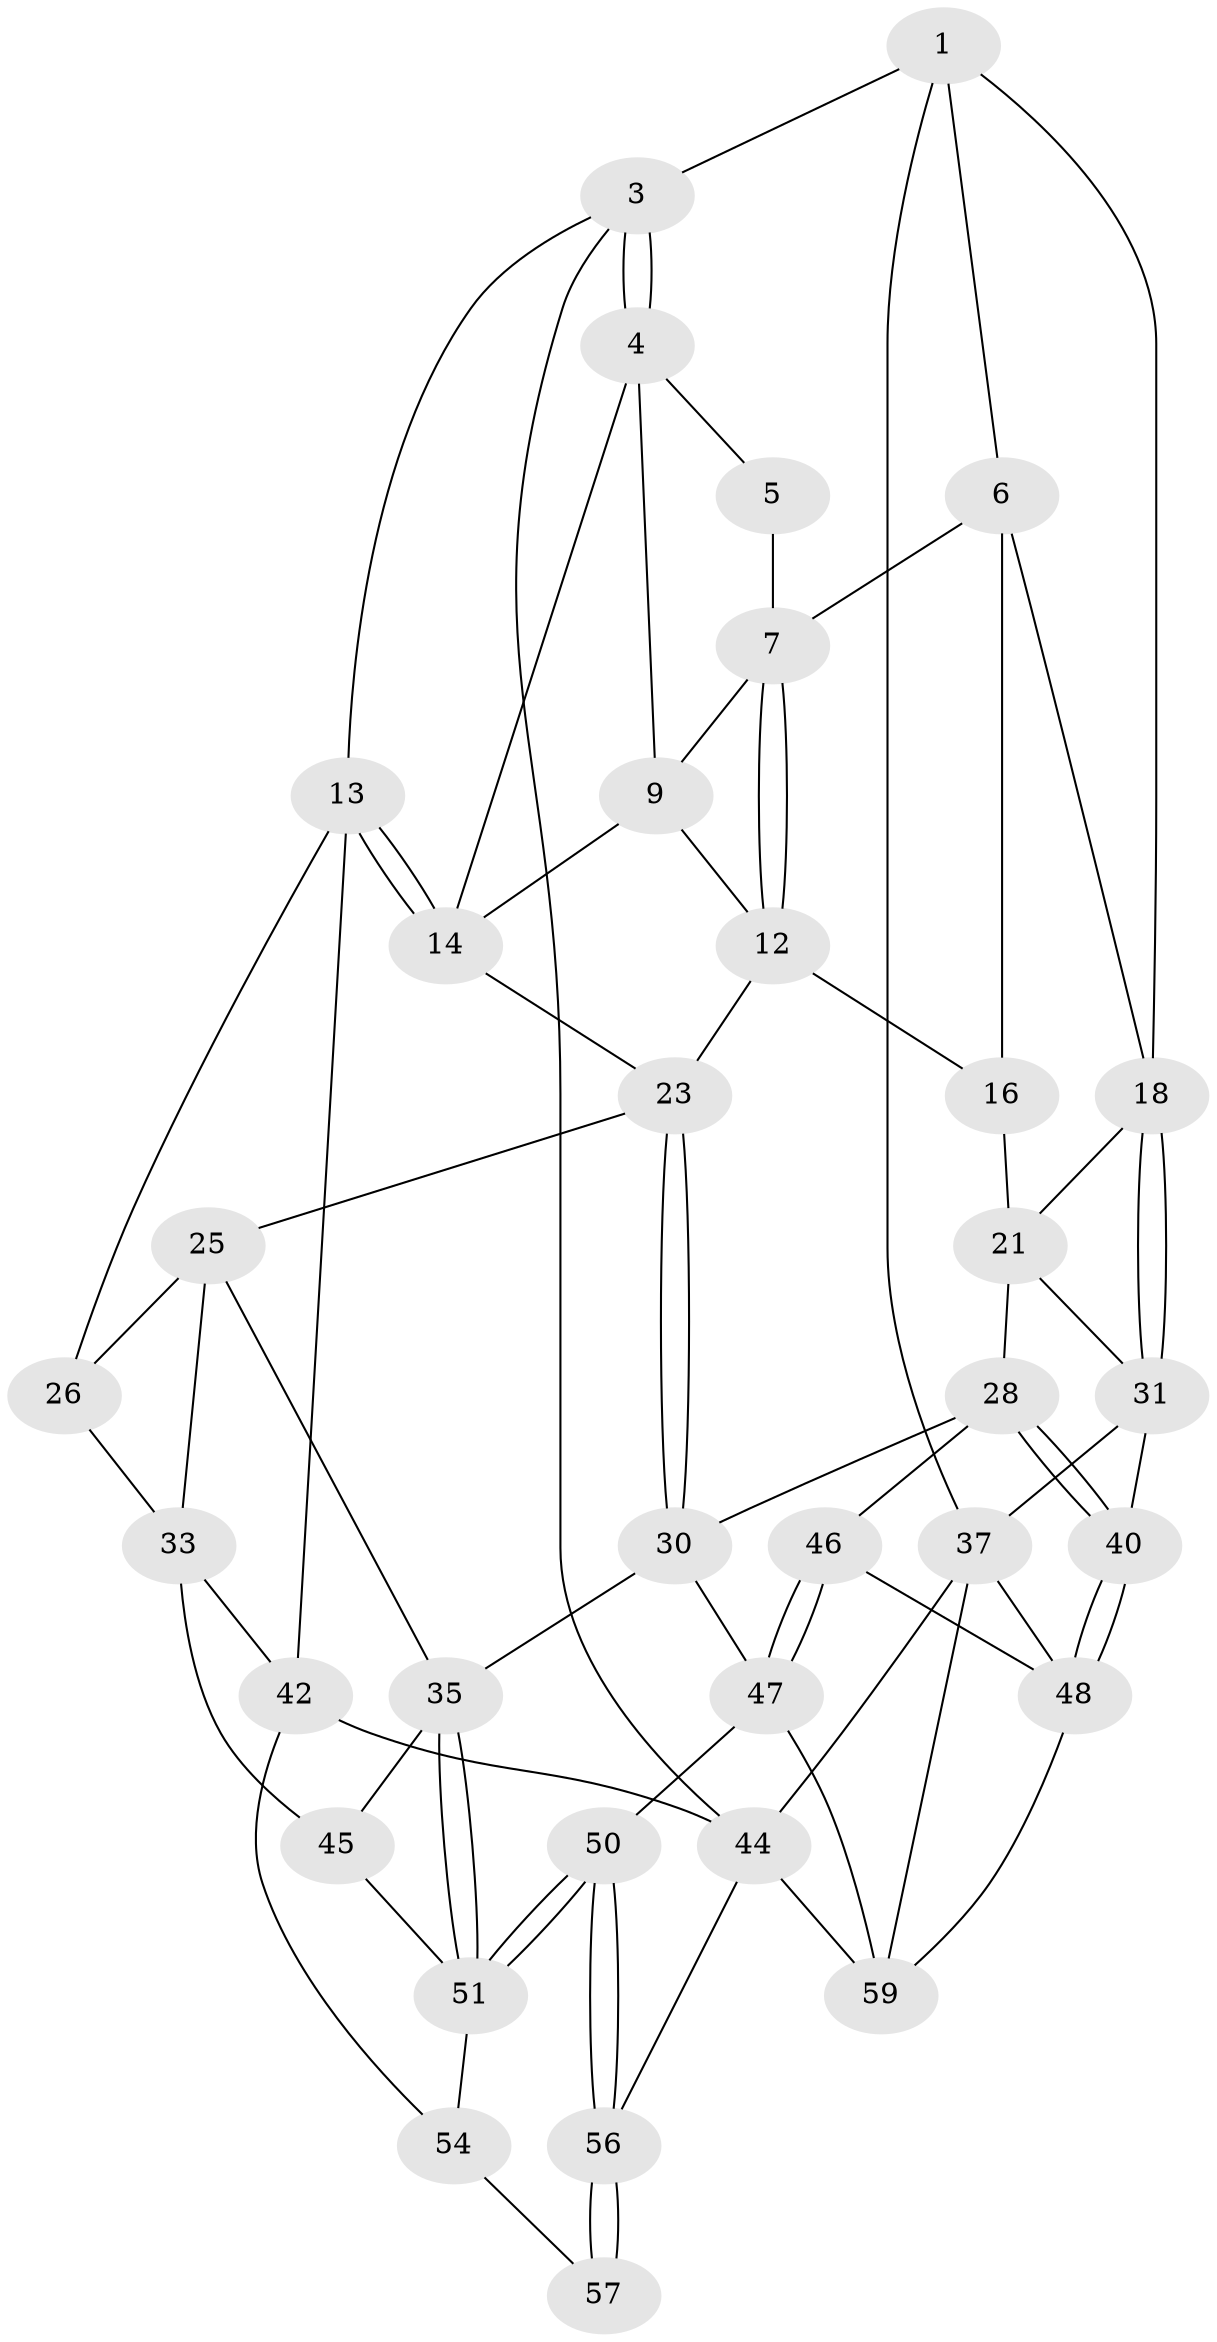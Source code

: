 // Generated by graph-tools (version 1.1) at 2025/24/03/03/25 07:24:38]
// undirected, 35 vertices, 77 edges
graph export_dot {
graph [start="1"]
  node [color=gray90,style=filled];
  1 [pos="+0.7278336222130688+0",super="+2"];
  3 [pos="+0+0"];
  4 [pos="+0.2810486631205082+0",super="+11"];
  5 [pos="+0.41228844732615333+0"];
  6 [pos="+0.6191479588483708+0.05812045267871951",super="+15"];
  7 [pos="+0.5795787275418177+0.06795201587353332",super="+8"];
  9 [pos="+0.41236015425474265+0.13015081056397787",super="+10"];
  12 [pos="+0.47203419923426654+0.1690643742906411",super="+17"];
  13 [pos="+0+0.027664282906998117",super="+27"];
  14 [pos="+0.03601364700653587+0.08024966946164208",super="+20"];
  16 [pos="+0.6487548860572695+0.19084253235937004"];
  18 [pos="+1+0",super="+19"];
  21 [pos="+0.8371540199392369+0.26368059175396275",super="+22"];
  23 [pos="+0.47456538611197896+0.3590089747044849",super="+24"];
  25 [pos="+0.23039324590252078+0.2608766404034225",super="+32"];
  26 [pos="+0.00963087858957441+0.2591367732527217"];
  28 [pos="+0.6990658887228314+0.3942428140504393",super="+29"];
  30 [pos="+0.4809727558876176+0.3735172857288",super="+34"];
  31 [pos="+1+0.14664027798650103",super="+39"];
  33 [pos="+0.09342345169134203+0.42089709537663417",super="+41"];
  35 [pos="+0.31632916915197823+0.4909940060576201",super="+36"];
  37 [pos="+1+1",super="+38"];
  40 [pos="+0.7684896087622911+0.4993183953810643"];
  42 [pos="+0+0.5546806053566736",super="+43"];
  44 [pos="+0+1",super="+62"];
  45 [pos="+0.19052280643588224+0.5484506963345162"];
  46 [pos="+0.5214328279628019+0.6667057938084562"];
  47 [pos="+0.5054440464905278+0.6716719632530948",super="+49"];
  48 [pos="+0.757302194034611+0.6395683620289778",super="+53"];
  50 [pos="+0.4397921122483818+0.7093874446319052"];
  51 [pos="+0.42038818793963373+0.6825000420634488",super="+52"];
  54 [pos="+0.16531594575896438+0.666519419096582",super="+55"];
  56 [pos="+0.3561678439113663+0.8239239052728775",super="+60"];
  57 [pos="+0.2116524430047894+0.7160380411882846",super="+58"];
  59 [pos="+0.6353677997781364+0.8424188413141686",super="+61"];
  1 -- 6;
  1 -- 18;
  1 -- 3;
  1 -- 37;
  3 -- 4;
  3 -- 4;
  3 -- 13;
  3 -- 44;
  4 -- 5;
  4 -- 9;
  4 -- 14;
  5 -- 7;
  6 -- 7;
  6 -- 16;
  6 -- 18;
  7 -- 12;
  7 -- 12;
  7 -- 9;
  9 -- 12;
  9 -- 14;
  12 -- 16;
  12 -- 23;
  13 -- 14;
  13 -- 14;
  13 -- 26;
  13 -- 42;
  14 -- 23;
  16 -- 21;
  18 -- 31;
  18 -- 31;
  18 -- 21;
  21 -- 31;
  21 -- 28;
  23 -- 30;
  23 -- 30;
  23 -- 25;
  25 -- 26;
  25 -- 35;
  25 -- 33;
  26 -- 33;
  28 -- 40;
  28 -- 40;
  28 -- 46;
  28 -- 30;
  30 -- 35;
  30 -- 47;
  31 -- 40;
  31 -- 37;
  33 -- 42;
  33 -- 45;
  35 -- 51;
  35 -- 51;
  35 -- 45;
  37 -- 44;
  37 -- 59;
  37 -- 48;
  40 -- 48;
  40 -- 48;
  42 -- 44;
  42 -- 54;
  44 -- 56;
  44 -- 59;
  45 -- 51;
  46 -- 47;
  46 -- 47;
  46 -- 48;
  47 -- 50;
  47 -- 59;
  48 -- 59;
  50 -- 51;
  50 -- 51;
  50 -- 56;
  50 -- 56;
  51 -- 54;
  54 -- 57 [weight=2];
  56 -- 57 [weight=2];
  56 -- 57;
}

